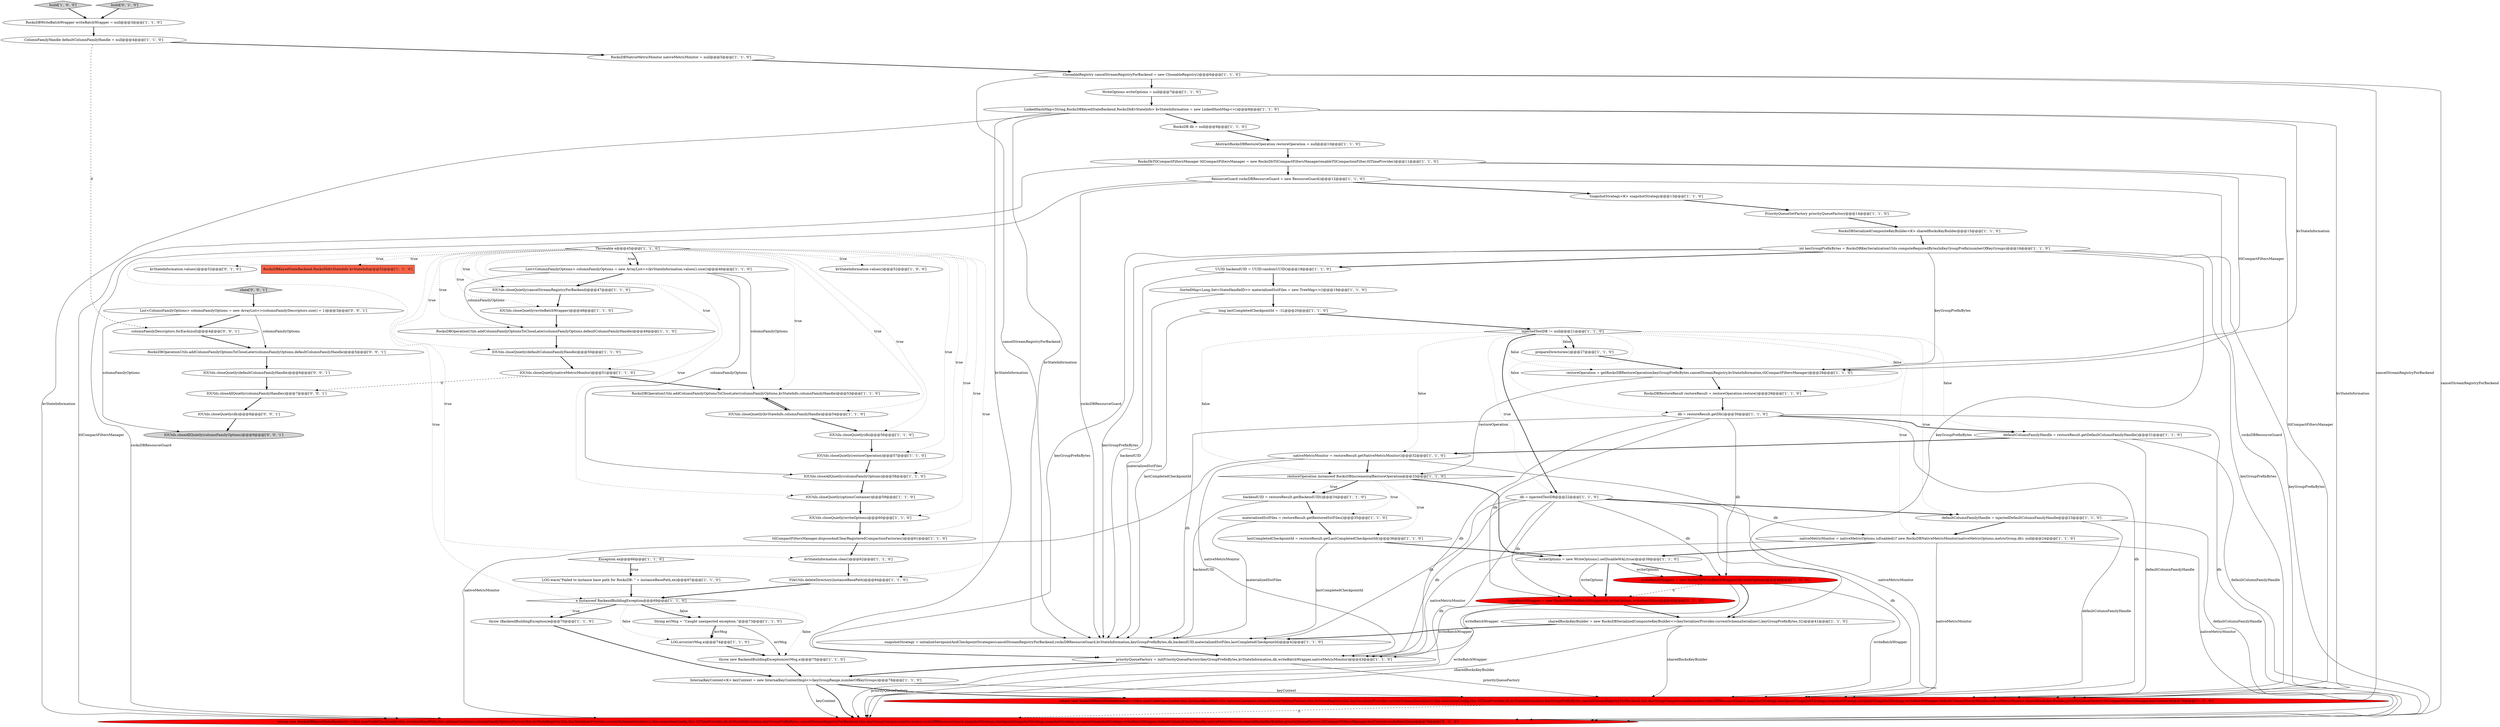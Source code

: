 digraph {
0 [style = filled, label = "LOG.error(errMsg,e)@@@74@@@['1', '1', '0']", fillcolor = white, shape = ellipse image = "AAA0AAABBB1BBB"];
5 [style = filled, label = "IOUtils.closeQuietly(restoreOperation)@@@57@@@['1', '1', '0']", fillcolor = white, shape = ellipse image = "AAA0AAABBB1BBB"];
66 [style = filled, label = "kvStateInformation.values()@@@52@@@['0', '1', '0']", fillcolor = white, shape = ellipse image = "AAA0AAABBB2BBB"];
71 [style = filled, label = "List<ColumnFamilyOptions> columnFamilyOptions = new ArrayList<>(columnFamilyDescriptors.size() + 1)@@@3@@@['0', '0', '1']", fillcolor = white, shape = ellipse image = "AAA0AAABBB3BBB"];
11 [style = filled, label = "restoreOperation = getRocksDBRestoreOperation(keyGroupPrefixBytes,cancelStreamRegistry,kvStateInformation,ttlCompactFiltersManager)@@@28@@@['1', '1', '0']", fillcolor = white, shape = ellipse image = "AAA0AAABBB1BBB"];
20 [style = filled, label = "LOG.warn(\"Failed to instance base path for RocksDB: \" + instanceBasePath,ex)@@@67@@@['1', '1', '0']", fillcolor = white, shape = ellipse image = "AAA0AAABBB1BBB"];
10 [style = filled, label = "WriteOptions writeOptions = null@@@7@@@['1', '1', '0']", fillcolor = white, shape = ellipse image = "AAA0AAABBB1BBB"];
32 [style = filled, label = "writeOptions = new WriteOptions().setDisableWAL(true)@@@39@@@['1', '1', '0']", fillcolor = white, shape = ellipse image = "AAA0AAABBB1BBB"];
2 [style = filled, label = "IOUtils.closeQuietly(writeOptions)@@@60@@@['1', '1', '0']", fillcolor = white, shape = ellipse image = "AAA0AAABBB1BBB"];
73 [style = filled, label = "IOUtils.closeQuietly(db)@@@8@@@['0', '0', '1']", fillcolor = white, shape = ellipse image = "AAA0AAABBB3BBB"];
41 [style = filled, label = "build['1', '0', '0']", fillcolor = lightgray, shape = diamond image = "AAA0AAABBB1BBB"];
33 [style = filled, label = "restoreOperation instanceof RocksDBIncrementalRestoreOperation@@@33@@@['1', '1', '0']", fillcolor = white, shape = diamond image = "AAA0AAABBB1BBB"];
63 [style = filled, label = "PriorityQueueSetFactory priorityQueueFactory@@@14@@@['1', '1', '0']", fillcolor = white, shape = ellipse image = "AAA0AAABBB1BBB"];
14 [style = filled, label = "db = injectedTestDB@@@22@@@['1', '1', '0']", fillcolor = white, shape = ellipse image = "AAA0AAABBB1BBB"];
21 [style = filled, label = "ColumnFamilyHandle defaultColumnFamilyHandle = null@@@4@@@['1', '1', '0']", fillcolor = white, shape = ellipse image = "AAA0AAABBB1BBB"];
22 [style = filled, label = "throw new BackendBuildingException(errMsg,e)@@@75@@@['1', '1', '0']", fillcolor = white, shape = ellipse image = "AAA0AAABBB1BBB"];
25 [style = filled, label = "prepareDirectories()@@@27@@@['1', '1', '0']", fillcolor = white, shape = ellipse image = "AAA0AAABBB1BBB"];
43 [style = filled, label = "RocksDBOperationUtils.addColumnFamilyOptionsToCloseLater(columnFamilyOptions,kvStateInfo.columnFamilyHandle)@@@53@@@['1', '1', '0']", fillcolor = white, shape = ellipse image = "AAA0AAABBB1BBB"];
40 [style = filled, label = "InternalKeyContext<K> keyContext = new InternalKeyContextImpl<>(keyGroupRange,numberOfKeyGroups)@@@78@@@['1', '1', '0']", fillcolor = white, shape = ellipse image = "AAA0AAABBB1BBB"];
48 [style = filled, label = "ttlCompactFiltersManager.disposeAndClearRegisteredCompactionFactories()@@@61@@@['1', '1', '0']", fillcolor = white, shape = ellipse image = "AAA0AAABBB1BBB"];
51 [style = filled, label = "RocksDBSerializedCompositeKeyBuilder<K> sharedRocksKeyBuilder@@@15@@@['1', '1', '0']", fillcolor = white, shape = ellipse image = "AAA0AAABBB1BBB"];
1 [style = filled, label = "lastCompletedCheckpointId = restoreResult.getLastCompletedCheckpointId()@@@36@@@['1', '1', '0']", fillcolor = white, shape = ellipse image = "AAA0AAABBB1BBB"];
62 [style = filled, label = "CloseableRegistry cancelStreamRegistryForBackend = new CloseableRegistry()@@@6@@@['1', '1', '0']", fillcolor = white, shape = ellipse image = "AAA0AAABBB1BBB"];
6 [style = filled, label = "RocksDBNativeMetricMonitor nativeMetricMonitor = null@@@5@@@['1', '1', '0']", fillcolor = white, shape = ellipse image = "AAA0AAABBB1BBB"];
56 [style = filled, label = "defaultColumnFamilyHandle = injectedDefaultColumnFamilyHandle@@@23@@@['1', '1', '0']", fillcolor = white, shape = ellipse image = "AAA0AAABBB1BBB"];
59 [style = filled, label = "SnapshotStrategy<K> snapshotStrategy@@@13@@@['1', '1', '0']", fillcolor = white, shape = ellipse image = "AAA0AAABBB1BBB"];
70 [style = filled, label = "IOUtils.closeAllQuietly(columnFamilyHandles)@@@7@@@['0', '0', '1']", fillcolor = white, shape = ellipse image = "AAA0AAABBB3BBB"];
8 [style = filled, label = "RocksDBRestoreResult restoreResult = restoreOperation.restore()@@@29@@@['1', '1', '0']", fillcolor = white, shape = ellipse image = "AAA0AAABBB1BBB"];
50 [style = filled, label = "RocksDBKeyedStateBackend.RocksDbKvStateInfo kvStateInfo@@@52@@@['1', '1', '0']", fillcolor = tomato, shape = box image = "AAA0AAABBB1BBB"];
68 [style = filled, label = "build['0', '1', '0']", fillcolor = lightgray, shape = diamond image = "AAA0AAABBB2BBB"];
55 [style = filled, label = "UUID backendUID = UUID.randomUUID()@@@18@@@['1', '1', '0']", fillcolor = white, shape = ellipse image = "AAA0AAABBB1BBB"];
36 [style = filled, label = "RocksDBWriteBatchWrapper writeBatchWrapper = null@@@3@@@['1', '1', '0']", fillcolor = white, shape = ellipse image = "AAA0AAABBB1BBB"];
24 [style = filled, label = "FileUtils.deleteDirectory(instanceBasePath)@@@64@@@['1', '1', '0']", fillcolor = white, shape = ellipse image = "AAA0AAABBB1BBB"];
23 [style = filled, label = "RocksDB db = null@@@9@@@['1', '1', '0']", fillcolor = white, shape = ellipse image = "AAA0AAABBB1BBB"];
34 [style = filled, label = "IOUtils.closeQuietly(db)@@@56@@@['1', '1', '0']", fillcolor = white, shape = ellipse image = "AAA0AAABBB1BBB"];
12 [style = filled, label = "String errMsg = \"Caught unexpected exception.\"@@@73@@@['1', '1', '0']", fillcolor = white, shape = ellipse image = "AAA0AAABBB1BBB"];
28 [style = filled, label = "RocksDBOperationUtils.addColumnFamilyOptionsToCloseLater(columnFamilyOptions,defaultColumnFamilyHandle)@@@49@@@['1', '1', '0']", fillcolor = white, shape = ellipse image = "AAA0AAABBB1BBB"];
38 [style = filled, label = "writeBatchWrapper = new RocksDBWriteBatchWrapper(db,writeOptions)@@@40@@@['1', '0', '0']", fillcolor = red, shape = ellipse image = "AAA1AAABBB1BBB"];
49 [style = filled, label = "IOUtils.closeQuietly(nativeMetricMonitor)@@@51@@@['1', '1', '0']", fillcolor = white, shape = ellipse image = "AAA0AAABBB1BBB"];
18 [style = filled, label = "List<ColumnFamilyOptions> columnFamilyOptions = new ArrayList<>(kvStateInformation.values().size())@@@46@@@['1', '1', '0']", fillcolor = white, shape = ellipse image = "AAA0AAABBB1BBB"];
27 [style = filled, label = "return new RocksDBKeyedStateBackend<>(this.userCodeClassLoader,this.instanceBasePath,this.optionsContainer,columnFamilyOptionsFactory,this.kvStateRegistry,this.keySerializerProvider.currentSchemaSerializer(),this.executionConfig,this.ttlTimeProvider,db,kvStateInformation,keyGroupPrefixBytes,cancelStreamRegistryForBackend,this.keyGroupCompressionDecorator,rocksDBResourceGuard,snapshotStrategy.checkpointSnapshotStrategy,snapshotStrategy.savepointSnapshotStrategy,writeBatchWrapper,defaultColumnFamilyHandle,nativeMetricMonitor,sharedRocksKeyBuilder,priorityQueueFactory,ttlCompactFiltersManager,keyContext)@@@79@@@['1', '0', '0']", fillcolor = red, shape = ellipse image = "AAA1AAABBB1BBB"];
58 [style = filled, label = "Exception ex@@@66@@@['1', '1', '0']", fillcolor = white, shape = diamond image = "AAA0AAABBB1BBB"];
75 [style = filled, label = "close['0', '0', '1']", fillcolor = lightgray, shape = diamond image = "AAA0AAABBB3BBB"];
3 [style = filled, label = "injectedTestDB != null@@@21@@@['1', '1', '0']", fillcolor = white, shape = diamond image = "AAA0AAABBB1BBB"];
39 [style = filled, label = "long lastCompletedCheckpointId = -1L@@@20@@@['1', '1', '0']", fillcolor = white, shape = ellipse image = "AAA0AAABBB1BBB"];
30 [style = filled, label = "IOUtils.closeQuietly(defaultColumnFamilyHandle)@@@50@@@['1', '1', '0']", fillcolor = white, shape = ellipse image = "AAA0AAABBB1BBB"];
57 [style = filled, label = "snapshotStrategy = initializeSavepointAndCheckpointStrategies(cancelStreamRegistryForBackend,rocksDBResourceGuard,kvStateInformation,keyGroupPrefixBytes,db,backendUID,materializedSstFiles,lastCompletedCheckpointId)@@@42@@@['1', '1', '0']", fillcolor = white, shape = ellipse image = "AAA0AAABBB1BBB"];
74 [style = filled, label = "IOUtils.closeAllQuietly(columnFamilyOptions)@@@9@@@['0', '0', '1']", fillcolor = lightgray, shape = ellipse image = "AAA0AAABBB3BBB"];
42 [style = filled, label = "ResourceGuard rocksDBResourceGuard = new ResourceGuard()@@@12@@@['1', '1', '0']", fillcolor = white, shape = ellipse image = "AAA0AAABBB1BBB"];
4 [style = filled, label = "defaultColumnFamilyHandle = restoreResult.getDefaultColumnFamilyHandle()@@@31@@@['1', '1', '0']", fillcolor = white, shape = ellipse image = "AAA0AAABBB1BBB"];
44 [style = filled, label = "priorityQueueFactory = initPriorityQueueFactory(keyGroupPrefixBytes,kvStateInformation,db,writeBatchWrapper,nativeMetricMonitor)@@@43@@@['1', '1', '0']", fillcolor = white, shape = ellipse image = "AAA0AAABBB1BBB"];
29 [style = filled, label = "e instanceof BackendBuildingException@@@69@@@['1', '1', '0']", fillcolor = white, shape = diamond image = "AAA0AAABBB1BBB"];
26 [style = filled, label = "IOUtils.closeQuietly(kvStateInfo.columnFamilyHandle)@@@54@@@['1', '1', '0']", fillcolor = white, shape = ellipse image = "AAA0AAABBB1BBB"];
53 [style = filled, label = "backendUID = restoreResult.getBackendUID()@@@34@@@['1', '1', '0']", fillcolor = white, shape = ellipse image = "AAA0AAABBB1BBB"];
13 [style = filled, label = "materializedSstFiles = restoreResult.getRestoredSstFiles()@@@35@@@['1', '1', '0']", fillcolor = white, shape = ellipse image = "AAA0AAABBB1BBB"];
64 [style = filled, label = "sharedRocksKeyBuilder = new RocksDBSerializedCompositeKeyBuilder<>(keySerializerProvider.currentSchemaSerializer(),keyGroupPrefixBytes,32)@@@41@@@['1', '1', '0']", fillcolor = white, shape = ellipse image = "AAA0AAABBB1BBB"];
17 [style = filled, label = "LinkedHashMap<String,RocksDBKeyedStateBackend.RocksDbKvStateInfo> kvStateInformation = new LinkedHashMap<>()@@@8@@@['1', '1', '0']", fillcolor = white, shape = ellipse image = "AAA0AAABBB1BBB"];
65 [style = filled, label = "writeBatchWrapper = new RocksDBWriteBatchWrapper(db,writeOptions,writeBatchSize)@@@40@@@['0', '1', '0']", fillcolor = red, shape = ellipse image = "AAA1AAABBB2BBB"];
45 [style = filled, label = "nativeMetricMonitor = nativeMetricOptions.isEnabled()? new RocksDBNativeMetricMonitor(nativeMetricOptions,metricGroup,db): null@@@24@@@['1', '1', '0']", fillcolor = white, shape = ellipse image = "AAA0AAABBB1BBB"];
72 [style = filled, label = "IOUtils.closeQuietly(defaultColumnFamilyHandle)@@@6@@@['0', '0', '1']", fillcolor = white, shape = ellipse image = "AAA0AAABBB3BBB"];
76 [style = filled, label = "columnFamilyDescriptors.forEach(null)@@@4@@@['0', '0', '1']", fillcolor = white, shape = ellipse image = "AAA0AAABBB3BBB"];
15 [style = filled, label = "AbstractRocksDBRestoreOperation restoreOperation = null@@@10@@@['1', '1', '0']", fillcolor = white, shape = ellipse image = "AAA0AAABBB1BBB"];
16 [style = filled, label = "IOUtils.closeQuietly(writeBatchWrapper)@@@48@@@['1', '1', '0']", fillcolor = white, shape = ellipse image = "AAA0AAABBB1BBB"];
61 [style = filled, label = "db = restoreResult.getDb()@@@30@@@['1', '1', '0']", fillcolor = white, shape = ellipse image = "AAA0AAABBB1BBB"];
67 [style = filled, label = "return new RocksDBKeyedStateBackend<>(this.userCodeClassLoader,this.instanceBasePath,this.optionsContainer,columnFamilyOptionsFactory,this.kvStateRegistry,this.keySerializerProvider.currentSchemaSerializer(),this.executionConfig,this.ttlTimeProvider,db,kvStateInformation,keyGroupPrefixBytes,cancelStreamRegistryForBackend,this.keyGroupCompressionDecorator,rocksDBResourceGuard,snapshotStrategy.checkpointSnapshotStrategy,snapshotStrategy.savepointSnapshotStrategy,writeBatchWrapper,defaultColumnFamilyHandle,nativeMetricMonitor,sharedRocksKeyBuilder,priorityQueueFactory,ttlCompactFiltersManager,keyContext,writeBatchSize)@@@79@@@['0', '1', '0']", fillcolor = red, shape = ellipse image = "AAA1AAABBB2BBB"];
37 [style = filled, label = "IOUtils.closeAllQuietly(columnFamilyOptions)@@@58@@@['1', '1', '0']", fillcolor = white, shape = ellipse image = "AAA0AAABBB1BBB"];
35 [style = filled, label = "kvStateInformation.clear()@@@62@@@['1', '1', '0']", fillcolor = white, shape = ellipse image = "AAA0AAABBB1BBB"];
69 [style = filled, label = "RocksDBOperationUtils.addColumnFamilyOptionsToCloseLater(columnFamilyOptions,defaultColumnFamilyHandle)@@@5@@@['0', '0', '1']", fillcolor = white, shape = ellipse image = "AAA0AAABBB3BBB"];
31 [style = filled, label = "Throwable e@@@45@@@['1', '1', '0']", fillcolor = white, shape = diamond image = "AAA0AAABBB1BBB"];
60 [style = filled, label = "SortedMap<Long,Set<StateHandleID>> materializedSstFiles = new TreeMap<>()@@@19@@@['1', '1', '0']", fillcolor = white, shape = ellipse image = "AAA0AAABBB1BBB"];
46 [style = filled, label = "IOUtils.closeQuietly(optionsContainer)@@@59@@@['1', '1', '0']", fillcolor = white, shape = ellipse image = "AAA0AAABBB1BBB"];
47 [style = filled, label = "kvStateInformation.values()@@@52@@@['1', '0', '0']", fillcolor = white, shape = ellipse image = "AAA0AAABBB1BBB"];
7 [style = filled, label = "throw (BackendBuildingException)e@@@70@@@['1', '1', '0']", fillcolor = white, shape = ellipse image = "AAA0AAABBB1BBB"];
9 [style = filled, label = "IOUtils.closeQuietly(cancelStreamRegistryForBackend)@@@47@@@['1', '1', '0']", fillcolor = white, shape = ellipse image = "AAA0AAABBB1BBB"];
19 [style = filled, label = "RocksDbTtlCompactFiltersManager ttlCompactFiltersManager = new RocksDbTtlCompactFiltersManager(enableTtlCompactionFilter,ttlTimeProvider)@@@11@@@['1', '1', '0']", fillcolor = white, shape = ellipse image = "AAA0AAABBB1BBB"];
52 [style = filled, label = "nativeMetricMonitor = restoreResult.getNativeMetricMonitor()@@@32@@@['1', '1', '0']", fillcolor = white, shape = ellipse image = "AAA0AAABBB1BBB"];
54 [style = filled, label = "int keyGroupPrefixBytes = RocksDBKeySerializationUtils.computeRequiredBytesInKeyGroupPrefix(numberOfKeyGroups)@@@16@@@['1', '1', '0']", fillcolor = white, shape = ellipse image = "AAA0AAABBB1BBB"];
38->64 [style = bold, label=""];
54->55 [style = bold, label=""];
11->33 [style = solid, label="restoreOperation"];
29->22 [style = dotted, label="false"];
3->4 [style = dotted, label="false"];
54->67 [style = solid, label="keyGroupPrefixBytes"];
46->2 [style = bold, label=""];
26->34 [style = bold, label=""];
73->74 [style = bold, label=""];
10->17 [style = bold, label=""];
43->26 [style = bold, label=""];
48->35 [style = bold, label=""];
30->49 [style = bold, label=""];
61->27 [style = solid, label="db"];
49->70 [style = dashed, label="0"];
3->8 [style = dotted, label="false"];
61->57 [style = solid, label="db"];
9->16 [style = bold, label=""];
13->1 [style = bold, label=""];
38->27 [style = solid, label="writeBatchWrapper"];
53->57 [style = solid, label="backendUID"];
70->73 [style = bold, label=""];
45->44 [style = solid, label="nativeMetricMonitor"];
52->44 [style = solid, label="nativeMetricMonitor"];
18->28 [style = solid, label="columnFamilyOptions"];
14->67 [style = solid, label="db"];
4->67 [style = solid, label="defaultColumnFamilyHandle"];
58->20 [style = bold, label=""];
31->28 [style = dotted, label="true"];
27->67 [style = dashed, label="0"];
69->72 [style = bold, label=""];
54->27 [style = solid, label="keyGroupPrefixBytes"];
31->34 [style = dotted, label="true"];
64->27 [style = solid, label="sharedRocksKeyBuilder"];
54->57 [style = solid, label="keyGroupPrefixBytes"];
71->74 [style = solid, label="columnFamilyOptions"];
3->61 [style = dotted, label="false"];
31->9 [style = dotted, label="true"];
6->62 [style = bold, label=""];
60->39 [style = bold, label=""];
61->65 [style = solid, label="db"];
5->37 [style = bold, label=""];
3->52 [style = dotted, label="false"];
55->60 [style = bold, label=""];
19->42 [style = bold, label=""];
1->57 [style = solid, label="lastCompletedCheckpointId"];
33->13 [style = dotted, label="true"];
31->48 [style = dotted, label="true"];
40->27 [style = solid, label="keyContext"];
28->30 [style = bold, label=""];
63->51 [style = bold, label=""];
51->54 [style = bold, label=""];
17->27 [style = solid, label="kvStateInformation"];
3->33 [style = dotted, label="false"];
38->65 [style = dashed, label="0"];
38->44 [style = solid, label="writeBatchWrapper"];
52->27 [style = solid, label="nativeMetricMonitor"];
31->5 [style = dotted, label="true"];
29->12 [style = dotted, label="false"];
44->67 [style = solid, label="priorityQueueFactory"];
26->43 [style = bold, label=""];
18->43 [style = solid, label="columnFamilyOptions"];
31->49 [style = dotted, label="true"];
14->56 [style = bold, label=""];
71->69 [style = solid, label="columnFamilyOptions"];
8->61 [style = bold, label=""];
39->57 [style = solid, label="lastCompletedCheckpointId"];
21->76 [style = dashed, label="0"];
31->30 [style = dotted, label="true"];
29->0 [style = dotted, label="false"];
18->37 [style = solid, label="columnFamilyOptions"];
17->44 [style = solid, label="kvStateInformation"];
37->46 [style = bold, label=""];
14->65 [style = solid, label="db"];
59->63 [style = bold, label=""];
18->9 [style = bold, label=""];
54->64 [style = solid, label="keyGroupPrefixBytes"];
1->32 [style = bold, label=""];
31->46 [style = dotted, label="true"];
11->8 [style = bold, label=""];
31->43 [style = dotted, label="true"];
31->29 [style = dotted, label="true"];
19->67 [style = solid, label="ttlCompactFiltersManager"];
64->57 [style = bold, label=""];
14->27 [style = solid, label="db"];
45->27 [style = solid, label="nativeMetricMonitor"];
2->48 [style = bold, label=""];
55->57 [style = solid, label="backendUID"];
17->57 [style = solid, label="kvStateInformation"];
68->36 [style = bold, label=""];
54->11 [style = solid, label="keyGroupPrefixBytes"];
3->56 [style = dotted, label="true"];
31->47 [style = dotted, label="true"];
45->67 [style = solid, label="nativeMetricMonitor"];
31->35 [style = dotted, label="true"];
52->33 [style = bold, label=""];
62->67 [style = solid, label="cancelStreamRegistryForBackend"];
62->57 [style = solid, label="cancelStreamRegistryForBackend"];
23->15 [style = bold, label=""];
64->67 [style = solid, label="sharedRocksKeyBuilder"];
42->67 [style = solid, label="rocksDBResourceGuard"];
45->32 [style = bold, label=""];
65->67 [style = solid, label="writeBatchWrapper"];
19->11 [style = solid, label="ttlCompactFiltersManager"];
32->65 [style = solid, label="writeOptions"];
29->7 [style = dotted, label="true"];
42->27 [style = solid, label="rocksDBResourceGuard"];
15->19 [style = bold, label=""];
19->27 [style = solid, label="ttlCompactFiltersManager"];
14->57 [style = solid, label="db"];
31->18 [style = dotted, label="true"];
17->23 [style = bold, label=""];
3->14 [style = dotted, label="true"];
35->24 [style = bold, label=""];
62->27 [style = solid, label="cancelStreamRegistryForBackend"];
71->76 [style = bold, label=""];
33->53 [style = dotted, label="true"];
56->67 [style = solid, label="defaultColumnFamilyHandle"];
14->38 [style = solid, label="db"];
41->36 [style = bold, label=""];
56->45 [style = bold, label=""];
13->57 [style = solid, label="materializedSstFiles"];
12->0 [style = solid, label="errMsg"];
56->27 [style = solid, label="defaultColumnFamilyHandle"];
40->27 [style = bold, label=""];
60->57 [style = solid, label="materializedSstFiles"];
14->44 [style = solid, label="db"];
61->38 [style = solid, label="db"];
14->45 [style = solid, label="db"];
40->67 [style = solid, label="keyContext"];
31->2 [style = dotted, label="true"];
33->32 [style = bold, label=""];
17->11 [style = solid, label="kvStateInformation"];
42->59 [style = bold, label=""];
61->4 [style = bold, label=""];
3->25 [style = dotted, label="false"];
7->40 [style = bold, label=""];
53->13 [style = bold, label=""];
22->40 [style = bold, label=""];
58->20 [style = dotted, label="true"];
4->27 [style = solid, label="defaultColumnFamilyHandle"];
44->27 [style = solid, label="priorityQueueFactory"];
31->37 [style = dotted, label="true"];
42->57 [style = solid, label="rocksDBResourceGuard"];
21->6 [style = bold, label=""];
20->29 [style = bold, label=""];
3->25 [style = bold, label=""];
34->5 [style = bold, label=""];
72->70 [style = bold, label=""];
65->64 [style = bold, label=""];
3->14 [style = bold, label=""];
54->44 [style = solid, label="keyGroupPrefixBytes"];
17->67 [style = solid, label="kvStateInformation"];
44->40 [style = bold, label=""];
39->3 [style = bold, label=""];
31->18 [style = bold, label=""];
62->10 [style = bold, label=""];
24->29 [style = bold, label=""];
32->65 [style = bold, label=""];
31->16 [style = dotted, label="true"];
12->0 [style = bold, label=""];
40->67 [style = bold, label=""];
33->53 [style = bold, label=""];
49->43 [style = bold, label=""];
65->44 [style = solid, label="writeBatchWrapper"];
61->44 [style = solid, label="db"];
36->21 [style = bold, label=""];
32->38 [style = bold, label=""];
31->66 [style = dotted, label="true"];
29->12 [style = bold, label=""];
61->67 [style = solid, label="db"];
4->52 [style = bold, label=""];
16->28 [style = bold, label=""];
31->50 [style = dotted, label="true"];
31->26 [style = dotted, label="true"];
25->11 [style = bold, label=""];
3->11 [style = dotted, label="false"];
3->45 [style = dotted, label="true"];
0->22 [style = bold, label=""];
76->69 [style = bold, label=""];
33->1 [style = dotted, label="true"];
29->7 [style = bold, label=""];
75->71 [style = bold, label=""];
57->44 [style = bold, label=""];
12->22 [style = solid, label="errMsg"];
31->24 [style = dotted, label="true"];
32->38 [style = solid, label="writeOptions"];
52->67 [style = solid, label="nativeMetricMonitor"];
}
